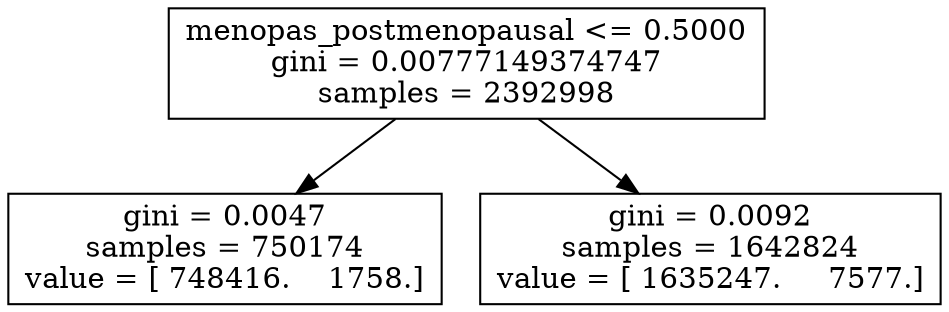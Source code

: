 digraph Tree {
0 [label="menopas_postmenopausal <= 0.5000\ngini = 0.00777149374747\nsamples = 2392998", shape="box"] ;
1 [label="gini = 0.0047\nsamples = 750174\nvalue = [ 748416.    1758.]", shape="box"] ;
0 -> 1 ;
2 [label="gini = 0.0092\nsamples = 1642824\nvalue = [ 1635247.     7577.]", shape="box"] ;
0 -> 2 ;
}